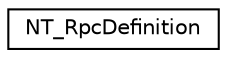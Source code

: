 digraph "Graphical Class Hierarchy"
{
  edge [fontname="Helvetica",fontsize="10",labelfontname="Helvetica",labelfontsize="10"];
  node [fontname="Helvetica",fontsize="10",shape=record];
  rankdir="LR";
  Node1 [label="NT_RpcDefinition",height=0.2,width=0.4,color="black", fillcolor="white", style="filled",URL="$structNT__RpcDefinition.html",tooltip="NetworkTables RPC Version 1 Definition. "];
}
